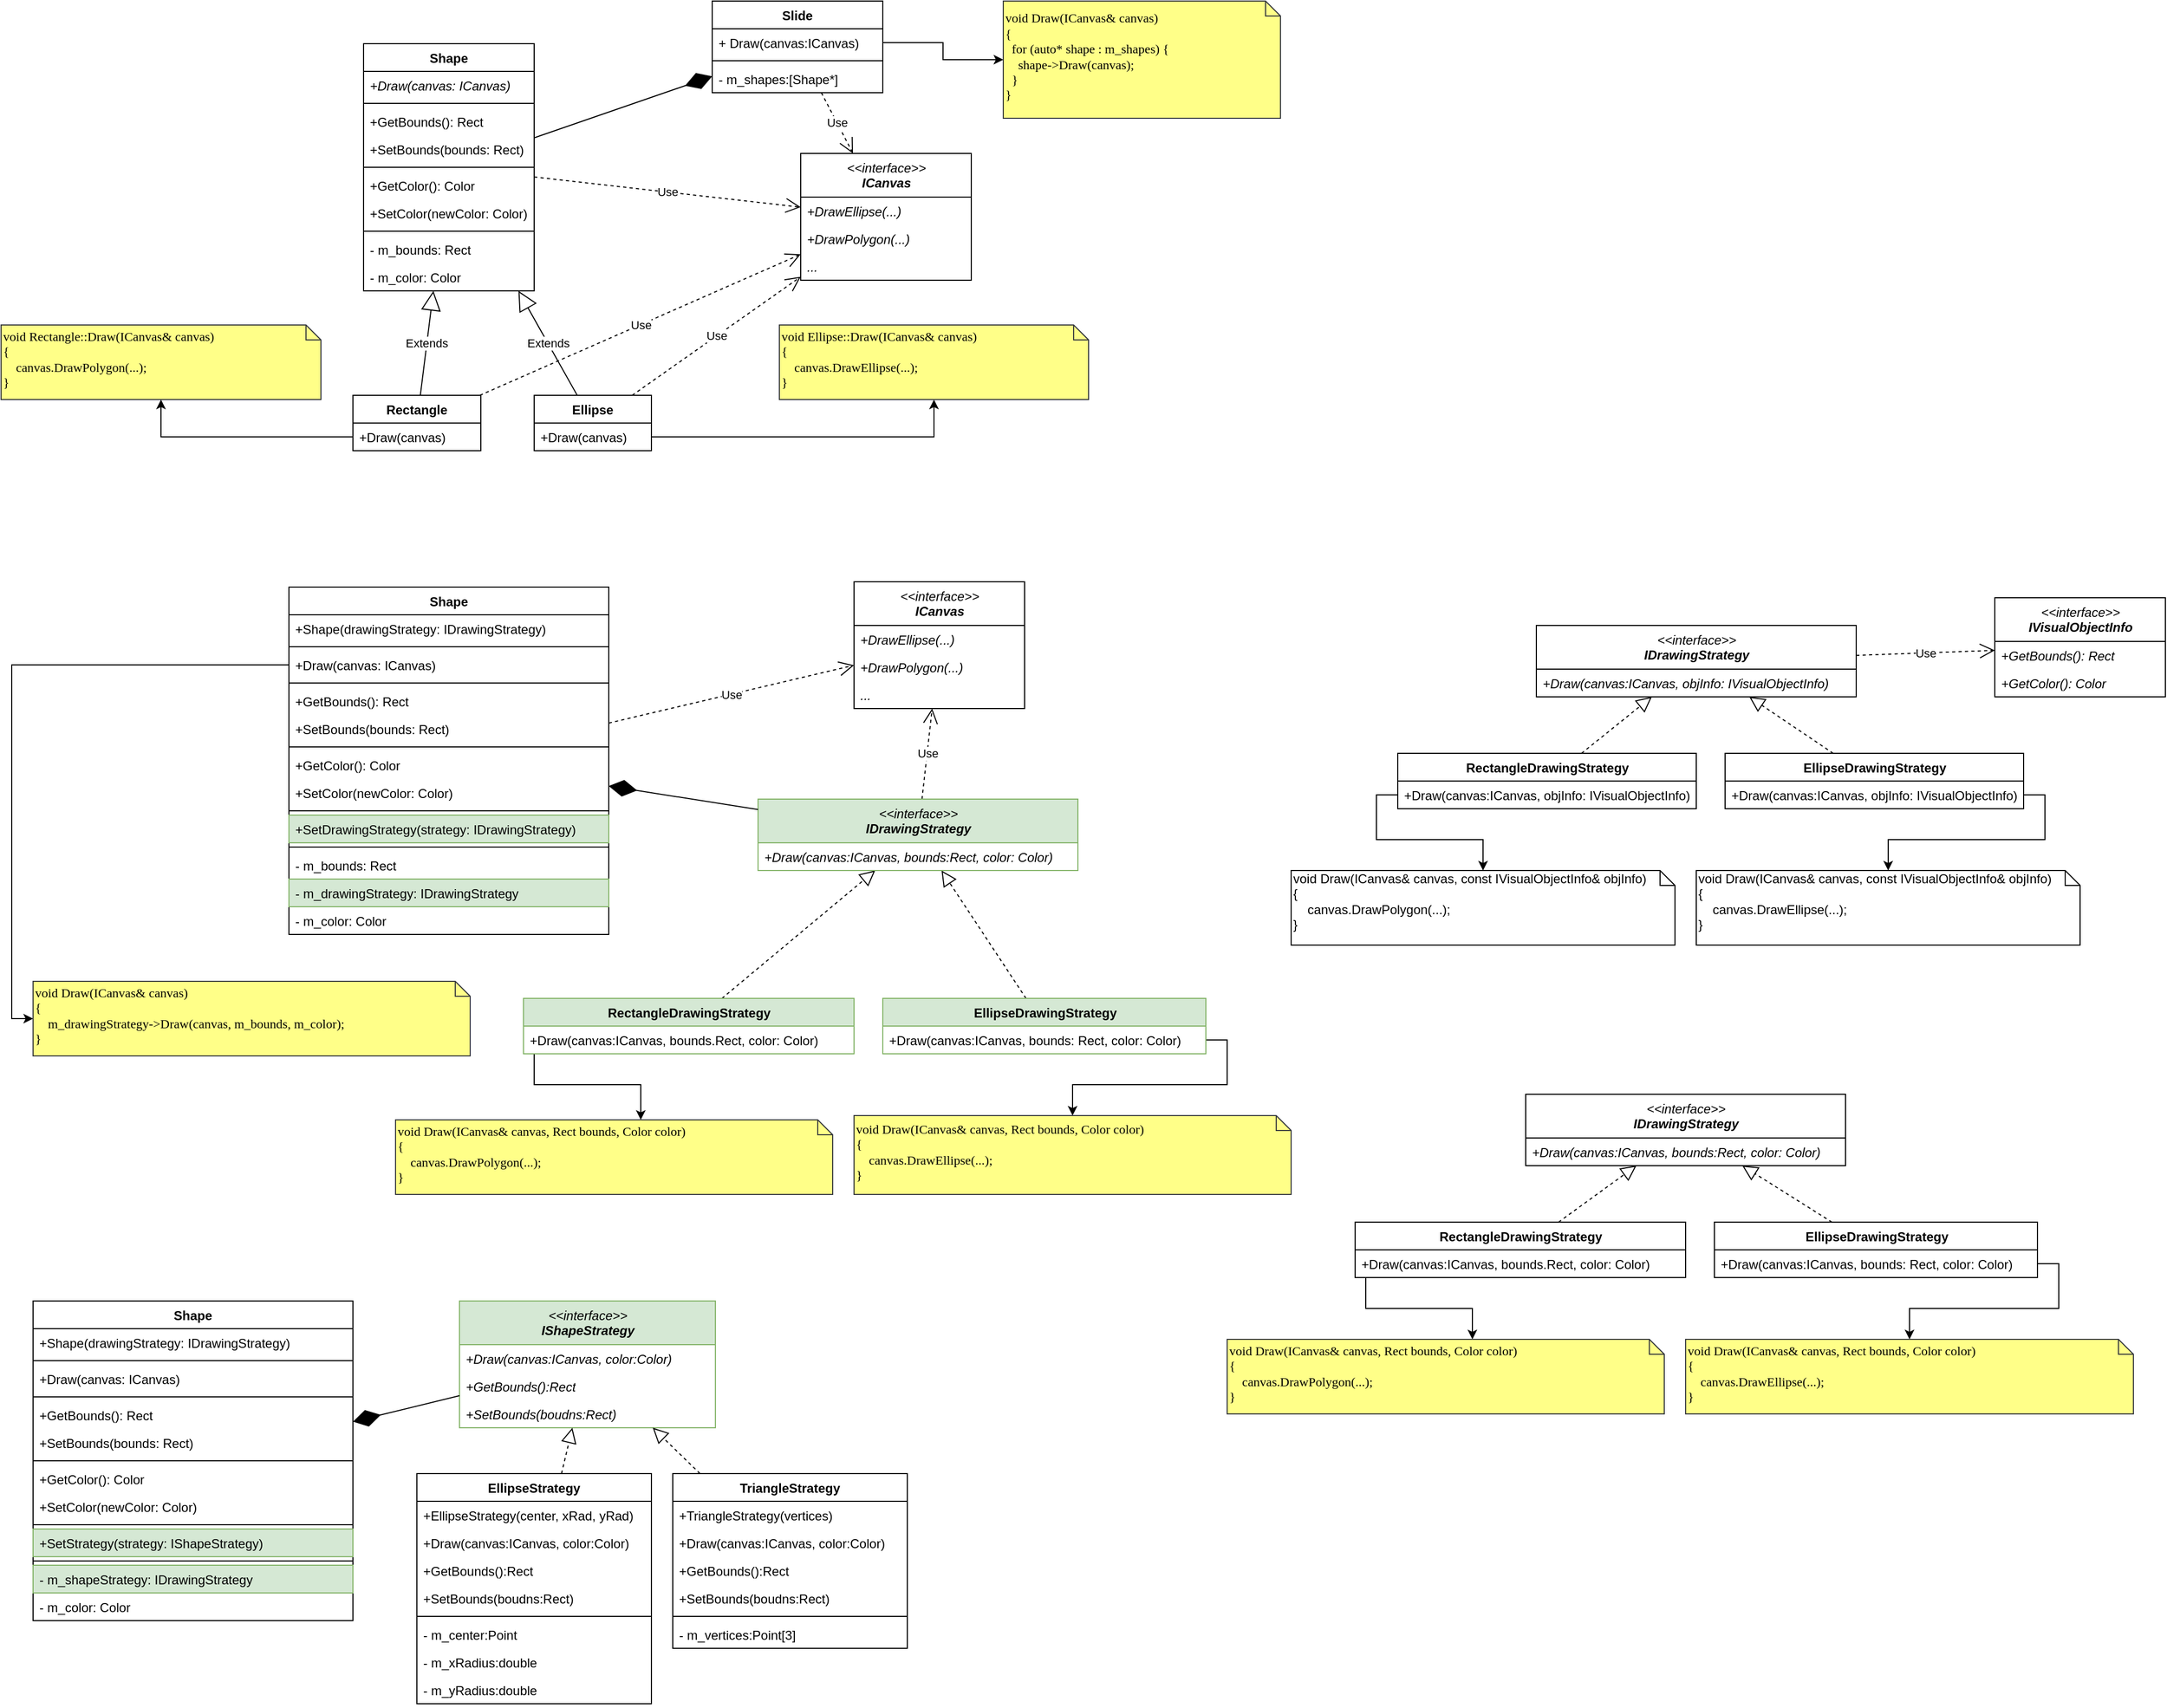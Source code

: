 <mxfile version="27.0.5">
  <diagram id="aNAoFBgYtx0SwfT_OK-K" name="Page-1">
    <mxGraphModel dx="1833" dy="1757" grid="1" gridSize="10" guides="1" tooltips="1" connect="1" arrows="1" fold="1" page="1" pageScale="1" pageWidth="827" pageHeight="1169" math="0" shadow="0">
      <root>
        <mxCell id="0" />
        <mxCell id="1" parent="0" />
        <mxCell id="wwB7rLd3d0XcowF-7yqt-18" value="Extends" style="endArrow=block;endSize=16;endFill=0;html=1;" parent="1" source="wwB7rLd3d0XcowF-7yqt-11" target="wwB7rLd3d0XcowF-7yqt-7" edge="1">
          <mxGeometry width="160" relative="1" as="geometry">
            <mxPoint x="80" y="280" as="sourcePoint" />
            <mxPoint x="240" y="280" as="targetPoint" />
          </mxGeometry>
        </mxCell>
        <mxCell id="wwB7rLd3d0XcowF-7yqt-19" value="Extends" style="endArrow=block;endSize=16;endFill=0;html=1;" parent="1" source="wwB7rLd3d0XcowF-7yqt-15" target="wwB7rLd3d0XcowF-7yqt-7" edge="1">
          <mxGeometry width="160" relative="1" as="geometry">
            <mxPoint x="163.595" y="320" as="sourcePoint" />
            <mxPoint x="207.516" y="236" as="targetPoint" />
          </mxGeometry>
        </mxCell>
        <mxCell id="wwB7rLd3d0XcowF-7yqt-26" value="Use" style="endArrow=open;endSize=12;dashed=1;html=1;" parent="1" source="wwB7rLd3d0XcowF-7yqt-7" target="wwB7rLd3d0XcowF-7yqt-20" edge="1">
          <mxGeometry width="160" relative="1" as="geometry">
            <mxPoint x="360" y="260" as="sourcePoint" />
            <mxPoint x="520" y="260" as="targetPoint" />
          </mxGeometry>
        </mxCell>
        <mxCell id="wwB7rLd3d0XcowF-7yqt-29" value="Use" style="endArrow=open;endSize=12;dashed=1;html=1;" parent="1" source="wwB7rLd3d0XcowF-7yqt-38" target="wwB7rLd3d0XcowF-7yqt-30" edge="1">
          <mxGeometry width="160" relative="1" as="geometry">
            <mxPoint x="350" y="580" as="sourcePoint" />
            <mxPoint x="510" y="580" as="targetPoint" />
          </mxGeometry>
        </mxCell>
        <mxCell id="wwB7rLd3d0XcowF-7yqt-48" style="edgeStyle=orthogonalEdgeStyle;rounded=0;orthogonalLoop=1;jettySize=auto;html=1;" parent="1" source="wwB7rLd3d0XcowF-7yqt-16" target="wwB7rLd3d0XcowF-7yqt-50" edge="1">
          <mxGeometry relative="1" as="geometry">
            <mxPoint x="430" y="300" as="targetPoint" />
          </mxGeometry>
        </mxCell>
        <mxCell id="wwB7rLd3d0XcowF-7yqt-50" value="void Ellipse::Draw(ICanvas&amp;amp; canvas)&lt;br&gt;{&lt;br&gt;&amp;nbsp; &amp;nbsp; canvas.DrawEllipse(...);&lt;br&gt;}" style="shape=note;whiteSpace=wrap;html=1;size=14;verticalAlign=middle;align=left;spacingTop=-6;fillColor=#ffff88;strokeColor=#36393d;fontFamily=Lucida Console;" parent="1" vertex="1">
          <mxGeometry x="420" y="284" width="290" height="70" as="geometry" />
        </mxCell>
        <mxCell id="wwB7rLd3d0XcowF-7yqt-51" value="void Rectangle::Draw(ICanvas&amp;amp; canvas)&lt;br&gt;{&lt;br&gt;&amp;nbsp; &amp;nbsp; canvas.DrawPolygon(...);&lt;br&gt;}" style="shape=note;whiteSpace=wrap;html=1;size=14;verticalAlign=middle;align=left;spacingTop=-6;fillColor=#ffff88;strokeColor=#36393d;fontFamily=Lucida Console;" parent="1" vertex="1">
          <mxGeometry x="-310" y="284" width="300" height="70" as="geometry" />
        </mxCell>
        <mxCell id="wwB7rLd3d0XcowF-7yqt-52" style="edgeStyle=orthogonalEdgeStyle;rounded=0;orthogonalLoop=1;jettySize=auto;html=1;" parent="1" source="wwB7rLd3d0XcowF-7yqt-12" target="wwB7rLd3d0XcowF-7yqt-51" edge="1">
          <mxGeometry relative="1" as="geometry" />
        </mxCell>
        <mxCell id="wwB7rLd3d0XcowF-7yqt-38" value="Shape" style="swimlane;fontStyle=1;align=center;verticalAlign=top;childLayout=stackLayout;horizontal=1;startSize=26;horizontalStack=0;resizeParent=1;resizeParentMax=0;resizeLast=0;collapsible=1;marginBottom=0;" parent="1" vertex="1">
          <mxGeometry x="-40" y="530" width="300" height="326" as="geometry" />
        </mxCell>
        <mxCell id="wwB7rLd3d0XcowF-7yqt-83" value="+Shape(drawingStrategy: IDrawingStrategy)" style="text;strokeColor=none;fillColor=none;align=left;verticalAlign=top;spacingLeft=4;spacingRight=4;overflow=hidden;rotatable=0;points=[[0,0.5],[1,0.5]];portConstraint=eastwest;" parent="wwB7rLd3d0XcowF-7yqt-38" vertex="1">
          <mxGeometry y="26" width="300" height="26" as="geometry" />
        </mxCell>
        <mxCell id="wwB7rLd3d0XcowF-7yqt-84" value="" style="line;strokeWidth=1;fillColor=none;align=left;verticalAlign=middle;spacingTop=-1;spacingLeft=3;spacingRight=3;rotatable=0;labelPosition=right;points=[];portConstraint=eastwest;html=1;" parent="wwB7rLd3d0XcowF-7yqt-38" vertex="1">
          <mxGeometry y="52" width="300" height="8" as="geometry" />
        </mxCell>
        <mxCell id="wwB7rLd3d0XcowF-7yqt-39" value="+Draw(canvas: ICanvas)" style="text;strokeColor=none;fillColor=none;align=left;verticalAlign=top;spacingLeft=4;spacingRight=4;overflow=hidden;rotatable=0;points=[[0,0.5],[1,0.5]];portConstraint=eastwest;fontStyle=0" parent="wwB7rLd3d0XcowF-7yqt-38" vertex="1">
          <mxGeometry y="60" width="300" height="26" as="geometry" />
        </mxCell>
        <mxCell id="wwB7rLd3d0XcowF-7yqt-40" value="" style="line;strokeWidth=1;fillColor=none;align=left;verticalAlign=middle;spacingTop=-1;spacingLeft=3;spacingRight=3;rotatable=0;labelPosition=right;points=[];portConstraint=eastwest;" parent="wwB7rLd3d0XcowF-7yqt-38" vertex="1">
          <mxGeometry y="86" width="300" height="8" as="geometry" />
        </mxCell>
        <mxCell id="wwB7rLd3d0XcowF-7yqt-41" value="+GetBounds(): Rect" style="text;strokeColor=none;fillColor=none;align=left;verticalAlign=top;spacingLeft=4;spacingRight=4;overflow=hidden;rotatable=0;points=[[0,0.5],[1,0.5]];portConstraint=eastwest;" parent="wwB7rLd3d0XcowF-7yqt-38" vertex="1">
          <mxGeometry y="94" width="300" height="26" as="geometry" />
        </mxCell>
        <mxCell id="wwB7rLd3d0XcowF-7yqt-64" value="+SetBounds(bounds: Rect)" style="text;strokeColor=none;fillColor=none;align=left;verticalAlign=top;spacingLeft=4;spacingRight=4;overflow=hidden;rotatable=0;points=[[0,0.5],[1,0.5]];portConstraint=eastwest;" parent="wwB7rLd3d0XcowF-7yqt-38" vertex="1">
          <mxGeometry y="120" width="300" height="26" as="geometry" />
        </mxCell>
        <mxCell id="wwB7rLd3d0XcowF-7yqt-43" value="" style="line;strokeWidth=1;fillColor=none;align=left;verticalAlign=middle;spacingTop=-1;spacingLeft=3;spacingRight=3;rotatable=0;labelPosition=right;points=[];portConstraint=eastwest;" parent="wwB7rLd3d0XcowF-7yqt-38" vertex="1">
          <mxGeometry y="146" width="300" height="8" as="geometry" />
        </mxCell>
        <mxCell id="wwB7rLd3d0XcowF-7yqt-65" value="+GetColor(): Color" style="text;strokeColor=none;fillColor=none;align=left;verticalAlign=top;spacingLeft=4;spacingRight=4;overflow=hidden;rotatable=0;points=[[0,0.5],[1,0.5]];portConstraint=eastwest;" parent="wwB7rLd3d0XcowF-7yqt-38" vertex="1">
          <mxGeometry y="154" width="300" height="26" as="geometry" />
        </mxCell>
        <mxCell id="wwB7rLd3d0XcowF-7yqt-66" value="+SetColor(newColor: Color)" style="text;strokeColor=none;fillColor=none;align=left;verticalAlign=top;spacingLeft=4;spacingRight=4;overflow=hidden;rotatable=0;points=[[0,0.5],[1,0.5]];portConstraint=eastwest;" parent="wwB7rLd3d0XcowF-7yqt-38" vertex="1">
          <mxGeometry y="180" width="300" height="26" as="geometry" />
        </mxCell>
        <mxCell id="wwB7rLd3d0XcowF-7yqt-67" value="" style="line;strokeWidth=1;fillColor=none;align=left;verticalAlign=middle;spacingTop=-1;spacingLeft=3;spacingRight=3;rotatable=0;labelPosition=right;points=[];portConstraint=eastwest;html=1;" parent="wwB7rLd3d0XcowF-7yqt-38" vertex="1">
          <mxGeometry y="206" width="300" height="8" as="geometry" />
        </mxCell>
        <mxCell id="wwB7rLd3d0XcowF-7yqt-42" value="+SetDrawingStrategy(strategy: IDrawingStrategy)" style="text;strokeColor=#82b366;fillColor=#d5e8d4;align=left;verticalAlign=top;spacingLeft=4;spacingRight=4;overflow=hidden;rotatable=0;points=[[0,0.5],[1,0.5]];portConstraint=eastwest;" parent="wwB7rLd3d0XcowF-7yqt-38" vertex="1">
          <mxGeometry y="214" width="300" height="26" as="geometry" />
        </mxCell>
        <mxCell id="wwB7rLd3d0XcowF-7yqt-44" value="" style="line;strokeWidth=1;fillColor=none;align=left;verticalAlign=middle;spacingTop=-1;spacingLeft=3;spacingRight=3;rotatable=0;labelPosition=right;points=[];portConstraint=eastwest;html=1;" parent="wwB7rLd3d0XcowF-7yqt-38" vertex="1">
          <mxGeometry y="240" width="300" height="8" as="geometry" />
        </mxCell>
        <mxCell id="wwB7rLd3d0XcowF-7yqt-58" value="- m_bounds: Rect" style="text;strokeColor=none;fillColor=none;align=left;verticalAlign=top;spacingLeft=4;spacingRight=4;overflow=hidden;rotatable=0;points=[[0,0.5],[1,0.5]];portConstraint=eastwest;" parent="wwB7rLd3d0XcowF-7yqt-38" vertex="1">
          <mxGeometry y="248" width="300" height="26" as="geometry" />
        </mxCell>
        <mxCell id="wwB7rLd3d0XcowF-7yqt-45" value="- m_drawingStrategy: IDrawingStrategy" style="text;strokeColor=#82b366;fillColor=#d5e8d4;align=left;verticalAlign=top;spacingLeft=4;spacingRight=4;overflow=hidden;rotatable=0;points=[[0,0.5],[1,0.5]];portConstraint=eastwest;" parent="wwB7rLd3d0XcowF-7yqt-38" vertex="1">
          <mxGeometry y="274" width="300" height="26" as="geometry" />
        </mxCell>
        <mxCell id="wwB7rLd3d0XcowF-7yqt-77" value="- m_color: Color" style="text;strokeColor=none;fillColor=none;align=left;verticalAlign=top;spacingLeft=4;spacingRight=4;overflow=hidden;rotatable=0;points=[[0,0.5],[1,0.5]];portConstraint=eastwest;" parent="wwB7rLd3d0XcowF-7yqt-38" vertex="1">
          <mxGeometry y="300" width="300" height="26" as="geometry" />
        </mxCell>
        <mxCell id="wwB7rLd3d0XcowF-7yqt-20" value="&lt;i&gt;&lt;span style=&quot;font-weight: normal&quot;&gt;&amp;lt;&amp;lt;interface&amp;gt;&amp;gt;&lt;/span&gt;&lt;br&gt;ICanvas&lt;/i&gt;" style="swimlane;fontStyle=1;align=center;verticalAlign=top;childLayout=stackLayout;horizontal=1;startSize=41;horizontalStack=0;resizeParent=1;resizeParentMax=0;resizeLast=0;collapsible=1;marginBottom=0;html=1;" parent="1" vertex="1">
          <mxGeometry x="440" y="123" width="160" height="119" as="geometry" />
        </mxCell>
        <mxCell id="wwB7rLd3d0XcowF-7yqt-21" value="+DrawEllipse(...)" style="text;strokeColor=none;fillColor=none;align=left;verticalAlign=top;spacingLeft=4;spacingRight=4;overflow=hidden;rotatable=0;points=[[0,0.5],[1,0.5]];portConstraint=eastwest;fontStyle=2" parent="wwB7rLd3d0XcowF-7yqt-20" vertex="1">
          <mxGeometry y="41" width="160" height="26" as="geometry" />
        </mxCell>
        <mxCell id="wwB7rLd3d0XcowF-7yqt-24" value="+DrawPolygon(...)" style="text;strokeColor=none;fillColor=none;align=left;verticalAlign=top;spacingLeft=4;spacingRight=4;overflow=hidden;rotatable=0;points=[[0,0.5],[1,0.5]];portConstraint=eastwest;fontStyle=2" parent="wwB7rLd3d0XcowF-7yqt-20" vertex="1">
          <mxGeometry y="67" width="160" height="26" as="geometry" />
        </mxCell>
        <mxCell id="wwB7rLd3d0XcowF-7yqt-25" value="..." style="text;strokeColor=none;fillColor=none;align=left;verticalAlign=top;spacingLeft=4;spacingRight=4;overflow=hidden;rotatable=0;points=[[0,0.5],[1,0.5]];portConstraint=eastwest;fontStyle=2" parent="wwB7rLd3d0XcowF-7yqt-20" vertex="1">
          <mxGeometry y="93" width="160" height="26" as="geometry" />
        </mxCell>
        <mxCell id="wwB7rLd3d0XcowF-7yqt-7" value="Shape" style="swimlane;fontStyle=1;align=center;verticalAlign=top;childLayout=stackLayout;horizontal=1;startSize=26;horizontalStack=0;resizeParent=1;resizeParentMax=0;resizeLast=0;collapsible=1;marginBottom=0;" parent="1" vertex="1">
          <mxGeometry x="30" y="20" width="160" height="232" as="geometry" />
        </mxCell>
        <mxCell id="wwB7rLd3d0XcowF-7yqt-8" value="+Draw(canvas: ICanvas)" style="text;strokeColor=none;fillColor=none;align=left;verticalAlign=top;spacingLeft=4;spacingRight=4;overflow=hidden;rotatable=0;points=[[0,0.5],[1,0.5]];portConstraint=eastwest;fontStyle=2" parent="wwB7rLd3d0XcowF-7yqt-7" vertex="1">
          <mxGeometry y="26" width="160" height="26" as="geometry" />
        </mxCell>
        <mxCell id="wwB7rLd3d0XcowF-7yqt-9" value="" style="line;strokeWidth=1;fillColor=none;align=left;verticalAlign=middle;spacingTop=-1;spacingLeft=3;spacingRight=3;rotatable=0;labelPosition=right;points=[];portConstraint=eastwest;" parent="wwB7rLd3d0XcowF-7yqt-7" vertex="1">
          <mxGeometry y="52" width="160" height="8" as="geometry" />
        </mxCell>
        <mxCell id="wwB7rLd3d0XcowF-7yqt-10" value="+GetBounds(): Rect" style="text;strokeColor=none;fillColor=none;align=left;verticalAlign=top;spacingLeft=4;spacingRight=4;overflow=hidden;rotatable=0;points=[[0,0.5],[1,0.5]];portConstraint=eastwest;" parent="wwB7rLd3d0XcowF-7yqt-7" vertex="1">
          <mxGeometry y="60" width="160" height="26" as="geometry" />
        </mxCell>
        <mxCell id="wwB7rLd3d0XcowF-7yqt-59" value="+SetBounds(bounds: Rect)" style="text;strokeColor=none;fillColor=none;align=left;verticalAlign=top;spacingLeft=4;spacingRight=4;overflow=hidden;rotatable=0;points=[[0,0.5],[1,0.5]];portConstraint=eastwest;" parent="wwB7rLd3d0XcowF-7yqt-7" vertex="1">
          <mxGeometry y="86" width="160" height="26" as="geometry" />
        </mxCell>
        <mxCell id="wwB7rLd3d0XcowF-7yqt-68" value="" style="line;strokeWidth=1;fillColor=none;align=left;verticalAlign=middle;spacingTop=-1;spacingLeft=3;spacingRight=3;rotatable=0;labelPosition=right;points=[];portConstraint=eastwest;html=1;" parent="wwB7rLd3d0XcowF-7yqt-7" vertex="1">
          <mxGeometry y="112" width="160" height="8" as="geometry" />
        </mxCell>
        <mxCell id="wwB7rLd3d0XcowF-7yqt-60" value="+GetColor(): Color" style="text;strokeColor=none;fillColor=none;align=left;verticalAlign=top;spacingLeft=4;spacingRight=4;overflow=hidden;rotatable=0;points=[[0,0.5],[1,0.5]];portConstraint=eastwest;" parent="wwB7rLd3d0XcowF-7yqt-7" vertex="1">
          <mxGeometry y="120" width="160" height="26" as="geometry" />
        </mxCell>
        <mxCell id="wwB7rLd3d0XcowF-7yqt-63" value="+SetColor(newColor: Color)" style="text;strokeColor=none;fillColor=none;align=left;verticalAlign=top;spacingLeft=4;spacingRight=4;overflow=hidden;rotatable=0;points=[[0,0.5],[1,0.5]];portConstraint=eastwest;" parent="wwB7rLd3d0XcowF-7yqt-7" vertex="1">
          <mxGeometry y="146" width="160" height="26" as="geometry" />
        </mxCell>
        <mxCell id="wwB7rLd3d0XcowF-7yqt-47" value="" style="line;strokeWidth=1;fillColor=none;align=left;verticalAlign=middle;spacingTop=-1;spacingLeft=3;spacingRight=3;rotatable=0;labelPosition=right;points=[];portConstraint=eastwest;html=1;" parent="wwB7rLd3d0XcowF-7yqt-7" vertex="1">
          <mxGeometry y="172" width="160" height="8" as="geometry" />
        </mxCell>
        <mxCell id="wwB7rLd3d0XcowF-7yqt-46" value="- m_bounds: Rect" style="text;strokeColor=none;fillColor=none;align=left;verticalAlign=top;spacingLeft=4;spacingRight=4;overflow=hidden;rotatable=0;points=[[0,0.5],[1,0.5]];portConstraint=eastwest;" parent="wwB7rLd3d0XcowF-7yqt-7" vertex="1">
          <mxGeometry y="180" width="160" height="26" as="geometry" />
        </mxCell>
        <mxCell id="wwB7rLd3d0XcowF-7yqt-62" value="- m_color: Color" style="text;strokeColor=none;fillColor=none;align=left;verticalAlign=top;spacingLeft=4;spacingRight=4;overflow=hidden;rotatable=0;points=[[0,0.5],[1,0.5]];portConstraint=eastwest;" parent="wwB7rLd3d0XcowF-7yqt-7" vertex="1">
          <mxGeometry y="206" width="160" height="26" as="geometry" />
        </mxCell>
        <mxCell id="wwB7rLd3d0XcowF-7yqt-90" value="Use" style="endArrow=open;endSize=12;dashed=1;html=1;" parent="1" source="wwB7rLd3d0XcowF-7yqt-15" target="wwB7rLd3d0XcowF-7yqt-20" edge="1">
          <mxGeometry width="160" relative="1" as="geometry">
            <mxPoint x="290" y="130.222" as="sourcePoint" />
            <mxPoint x="490" y="115.778" as="targetPoint" />
          </mxGeometry>
        </mxCell>
        <mxCell id="wwB7rLd3d0XcowF-7yqt-91" value="Use" style="endArrow=open;endSize=12;dashed=1;html=1;" parent="1" source="wwB7rLd3d0XcowF-7yqt-11" target="wwB7rLd3d0XcowF-7yqt-20" edge="1">
          <mxGeometry width="160" relative="1" as="geometry">
            <mxPoint x="321.88" y="350" as="sourcePoint" />
            <mxPoint x="508.487" y="169.5" as="targetPoint" />
          </mxGeometry>
        </mxCell>
        <mxCell id="wwB7rLd3d0XcowF-7yqt-11" value="Rectangle" style="swimlane;fontStyle=1;align=center;verticalAlign=top;childLayout=stackLayout;horizontal=1;startSize=26;horizontalStack=0;resizeParent=1;resizeParentMax=0;resizeLast=0;collapsible=1;marginBottom=0;" parent="1" vertex="1">
          <mxGeometry x="20" y="350" width="120" height="52" as="geometry" />
        </mxCell>
        <mxCell id="wwB7rLd3d0XcowF-7yqt-12" value="+Draw(canvas)" style="text;strokeColor=none;fillColor=none;align=left;verticalAlign=top;spacingLeft=4;spacingRight=4;overflow=hidden;rotatable=0;points=[[0,0.5],[1,0.5]];portConstraint=eastwest;" parent="wwB7rLd3d0XcowF-7yqt-11" vertex="1">
          <mxGeometry y="26" width="120" height="26" as="geometry" />
        </mxCell>
        <mxCell id="wwB7rLd3d0XcowF-7yqt-15" value="Ellipse" style="swimlane;fontStyle=1;align=center;verticalAlign=top;childLayout=stackLayout;horizontal=1;startSize=26;horizontalStack=0;resizeParent=1;resizeParentMax=0;resizeLast=0;collapsible=1;marginBottom=0;" parent="1" vertex="1">
          <mxGeometry x="190" y="350" width="110" height="52" as="geometry" />
        </mxCell>
        <mxCell id="wwB7rLd3d0XcowF-7yqt-16" value="+Draw(canvas)" style="text;strokeColor=none;fillColor=none;align=left;verticalAlign=top;spacingLeft=4;spacingRight=4;overflow=hidden;rotatable=0;points=[[0,0.5],[1,0.5]];portConstraint=eastwest;" parent="wwB7rLd3d0XcowF-7yqt-15" vertex="1">
          <mxGeometry y="26" width="110" height="26" as="geometry" />
        </mxCell>
        <mxCell id="wwB7rLd3d0XcowF-7yqt-92" value="Use" style="endArrow=open;endSize=12;dashed=1;html=1;" parent="1" source="MGJPy2t_8Esak-aXlX0G-25" target="wwB7rLd3d0XcowF-7yqt-30" edge="1">
          <mxGeometry width="160" relative="1" as="geometry">
            <mxPoint x="537.929" y="720" as="sourcePoint" />
            <mxPoint x="380" y="940" as="targetPoint" />
          </mxGeometry>
        </mxCell>
        <mxCell id="wwB7rLd3d0XcowF-7yqt-98" style="edgeStyle=orthogonalEdgeStyle;rounded=0;orthogonalLoop=1;jettySize=auto;html=1;entryX=0;entryY=0.5;entryDx=0;entryDy=0;entryPerimeter=0;" parent="1" source="wwB7rLd3d0XcowF-7yqt-39" target="wwB7rLd3d0XcowF-7yqt-99" edge="1">
          <mxGeometry relative="1" as="geometry">
            <mxPoint x="-120" y="920" as="targetPoint" />
          </mxGeometry>
        </mxCell>
        <mxCell id="wwB7rLd3d0XcowF-7yqt-99" value="void Draw(ICanvas&amp;amp; canvas)&lt;br&gt;{&lt;br&gt;&amp;nbsp; &amp;nbsp; m_drawingStrategy-&amp;gt;Draw(canvas, m_bounds, m_color);&lt;br&gt;}" style="shape=note;whiteSpace=wrap;html=1;size=14;verticalAlign=middle;align=left;spacingTop=-6;fillColor=#ffff88;strokeColor=#36393d;fontFamily=Lucida Console;" parent="1" vertex="1">
          <mxGeometry x="-280" y="900" width="410" height="70" as="geometry" />
        </mxCell>
        <mxCell id="wwB7rLd3d0XcowF-7yqt-106" value="" style="endArrow=block;dashed=1;endFill=0;endSize=12;html=1;" parent="1" source="wwB7rLd3d0XcowF-7yqt-104" target="wwB7rLd3d0XcowF-7yqt-102" edge="1">
          <mxGeometry width="160" relative="1" as="geometry">
            <mxPoint x="760" y="716" as="sourcePoint" />
            <mxPoint x="920" y="716" as="targetPoint" />
          </mxGeometry>
        </mxCell>
        <mxCell id="wwB7rLd3d0XcowF-7yqt-107" value="" style="endArrow=block;dashed=1;endFill=0;endSize=12;html=1;" parent="1" source="wwB7rLd3d0XcowF-7yqt-100" target="wwB7rLd3d0XcowF-7yqt-102" edge="1">
          <mxGeometry width="160" relative="1" as="geometry">
            <mxPoint x="1174.667" y="736" as="sourcePoint" />
            <mxPoint x="1285.333" y="653" as="targetPoint" />
          </mxGeometry>
        </mxCell>
        <mxCell id="wwB7rLd3d0XcowF-7yqt-108" style="edgeStyle=orthogonalEdgeStyle;rounded=0;orthogonalLoop=1;jettySize=auto;html=1;" parent="1" source="wwB7rLd3d0XcowF-7yqt-101" target="wwB7rLd3d0XcowF-7yqt-111" edge="1">
          <mxGeometry relative="1" as="geometry" />
        </mxCell>
        <mxCell id="wwB7rLd3d0XcowF-7yqt-109" style="edgeStyle=orthogonalEdgeStyle;rounded=0;orthogonalLoop=1;jettySize=auto;html=1;" parent="1" source="wwB7rLd3d0XcowF-7yqt-105" target="wwB7rLd3d0XcowF-7yqt-110" edge="1">
          <mxGeometry relative="1" as="geometry">
            <Array as="points">
              <mxPoint x="980" y="725" />
              <mxPoint x="980" y="767" />
              <mxPoint x="1080" y="767" />
            </Array>
          </mxGeometry>
        </mxCell>
        <mxCell id="wwB7rLd3d0XcowF-7yqt-110" value="void Draw(ICanvas&amp;amp; canvas, const IVisualObjectInfo&amp;amp; objInfo)&lt;br&gt;{&lt;br&gt;&amp;nbsp; &amp;nbsp; canvas.DrawPolygon(...);&lt;br&gt;}" style="shape=note;whiteSpace=wrap;html=1;size=14;verticalAlign=top;align=left;spacingTop=-6;" parent="1" vertex="1">
          <mxGeometry x="900" y="796" width="360" height="70" as="geometry" />
        </mxCell>
        <mxCell id="wwB7rLd3d0XcowF-7yqt-111" value="void Draw(ICanvas&amp;amp; canvas, const IVisualObjectInfo&amp;amp; objInfo)&lt;br&gt;{&lt;br&gt;&amp;nbsp; &amp;nbsp; canvas.DrawEllipse(...);&lt;br&gt;}" style="shape=note;whiteSpace=wrap;html=1;size=14;verticalAlign=top;align=left;spacingTop=-6;" parent="1" vertex="1">
          <mxGeometry x="1280" y="796" width="360" height="70" as="geometry" />
        </mxCell>
        <mxCell id="wwB7rLd3d0XcowF-7yqt-115" value="Use" style="endArrow=open;endSize=12;dashed=1;html=1;" parent="1" source="wwB7rLd3d0XcowF-7yqt-102" target="wwB7rLd3d0XcowF-7yqt-112" edge="1">
          <mxGeometry width="160" relative="1" as="geometry">
            <mxPoint x="1400" y="586" as="sourcePoint" />
            <mxPoint x="1560" y="586" as="targetPoint" />
          </mxGeometry>
        </mxCell>
        <mxCell id="wwB7rLd3d0XcowF-7yqt-100" value="EllipseDrawingStrategy" style="swimlane;fontStyle=1;align=center;verticalAlign=top;childLayout=stackLayout;horizontal=1;startSize=26;horizontalStack=0;resizeParent=1;resizeParentMax=0;resizeLast=0;collapsible=1;marginBottom=0;html=1;" parent="1" vertex="1">
          <mxGeometry x="1307" y="686" width="280" height="52" as="geometry" />
        </mxCell>
        <mxCell id="wwB7rLd3d0XcowF-7yqt-101" value="+Draw(canvas:ICanvas, objInfo: IVisualObjectInfo)" style="text;align=left;verticalAlign=top;spacingLeft=4;spacingRight=4;overflow=hidden;rotatable=0;points=[[0,0.5],[1,0.5]];portConstraint=eastwest;fontStyle=0" parent="wwB7rLd3d0XcowF-7yqt-100" vertex="1">
          <mxGeometry y="26" width="280" height="26" as="geometry" />
        </mxCell>
        <mxCell id="wwB7rLd3d0XcowF-7yqt-102" value="&lt;i&gt;&lt;span style=&quot;font-weight: normal&quot;&gt;&amp;lt;&amp;lt;interface&amp;gt;&amp;gt;&lt;/span&gt;&lt;br&gt;IDrawingStrategy&lt;/i&gt;" style="swimlane;fontStyle=1;align=center;verticalAlign=top;childLayout=stackLayout;horizontal=1;startSize=41;horizontalStack=0;resizeParent=1;resizeParentMax=0;resizeLast=0;collapsible=1;marginBottom=0;html=1;" parent="1" vertex="1">
          <mxGeometry x="1130" y="566" width="300" height="67" as="geometry" />
        </mxCell>
        <mxCell id="wwB7rLd3d0XcowF-7yqt-103" value="+Draw(canvas:ICanvas, objInfo: IVisualObjectInfo)" style="text;align=left;verticalAlign=top;spacingLeft=4;spacingRight=4;overflow=hidden;rotatable=0;points=[[0,0.5],[1,0.5]];portConstraint=eastwest;fontStyle=2" parent="wwB7rLd3d0XcowF-7yqt-102" vertex="1">
          <mxGeometry y="41" width="300" height="26" as="geometry" />
        </mxCell>
        <mxCell id="wwB7rLd3d0XcowF-7yqt-104" value="RectangleDrawingStrategy" style="swimlane;fontStyle=1;align=center;verticalAlign=top;childLayout=stackLayout;horizontal=1;startSize=26;horizontalStack=0;resizeParent=1;resizeParentMax=0;resizeLast=0;collapsible=1;marginBottom=0;html=1;" parent="1" vertex="1">
          <mxGeometry x="1000" y="686" width="280" height="52" as="geometry" />
        </mxCell>
        <mxCell id="wwB7rLd3d0XcowF-7yqt-105" value="+Draw(canvas:ICanvas, objInfo: IVisualObjectInfo)" style="text;align=left;verticalAlign=top;spacingLeft=4;spacingRight=4;overflow=hidden;rotatable=0;points=[[0,0.5],[1,0.5]];portConstraint=eastwest;fontStyle=0" parent="wwB7rLd3d0XcowF-7yqt-104" vertex="1">
          <mxGeometry y="26" width="280" height="26" as="geometry" />
        </mxCell>
        <mxCell id="wwB7rLd3d0XcowF-7yqt-112" value="&lt;i&gt;&lt;span style=&quot;font-weight: normal&quot;&gt;&amp;lt;&amp;lt;interface&amp;gt;&amp;gt;&lt;/span&gt;&lt;br&gt;IVisualObjectInfo&lt;/i&gt;" style="swimlane;fontStyle=1;align=center;verticalAlign=top;childLayout=stackLayout;horizontal=1;startSize=41;horizontalStack=0;resizeParent=1;resizeParentMax=0;resizeLast=0;collapsible=1;marginBottom=0;html=1;" parent="1" vertex="1">
          <mxGeometry x="1560" y="540" width="160" height="93" as="geometry" />
        </mxCell>
        <mxCell id="wwB7rLd3d0XcowF-7yqt-113" value="+GetBounds(): Rect" style="text;align=left;verticalAlign=top;spacingLeft=4;spacingRight=4;overflow=hidden;rotatable=0;points=[[0,0.5],[1,0.5]];portConstraint=eastwest;fontStyle=2" parent="wwB7rLd3d0XcowF-7yqt-112" vertex="1">
          <mxGeometry y="41" width="160" height="26" as="geometry" />
        </mxCell>
        <mxCell id="wwB7rLd3d0XcowF-7yqt-114" value="+GetColor(): Color" style="text;align=left;verticalAlign=top;spacingLeft=4;spacingRight=4;overflow=hidden;rotatable=0;points=[[0,0.5],[1,0.5]];portConstraint=eastwest;fontStyle=2" parent="wwB7rLd3d0XcowF-7yqt-112" vertex="1">
          <mxGeometry y="67" width="160" height="26" as="geometry" />
        </mxCell>
        <mxCell id="wwB7rLd3d0XcowF-7yqt-30" value="&lt;i&gt;&lt;span style=&quot;font-weight: normal&quot;&gt;&amp;lt;&amp;lt;interface&amp;gt;&amp;gt;&lt;/span&gt;&lt;br&gt;ICanvas&lt;/i&gt;" style="swimlane;fontStyle=1;align=center;verticalAlign=top;childLayout=stackLayout;horizontal=1;startSize=41;horizontalStack=0;resizeParent=1;resizeParentMax=0;resizeLast=0;collapsible=1;marginBottom=0;html=1;" parent="1" vertex="1">
          <mxGeometry x="490" y="525" width="160" height="119" as="geometry" />
        </mxCell>
        <mxCell id="wwB7rLd3d0XcowF-7yqt-31" value="+DrawEllipse(...)" style="text;strokeColor=none;fillColor=none;align=left;verticalAlign=top;spacingLeft=4;spacingRight=4;overflow=hidden;rotatable=0;points=[[0,0.5],[1,0.5]];portConstraint=eastwest;fontStyle=2" parent="wwB7rLd3d0XcowF-7yqt-30" vertex="1">
          <mxGeometry y="41" width="160" height="26" as="geometry" />
        </mxCell>
        <mxCell id="wwB7rLd3d0XcowF-7yqt-32" value="+DrawPolygon(...)" style="text;strokeColor=none;fillColor=none;align=left;verticalAlign=top;spacingLeft=4;spacingRight=4;overflow=hidden;rotatable=0;points=[[0,0.5],[1,0.5]];portConstraint=eastwest;fontStyle=2" parent="wwB7rLd3d0XcowF-7yqt-30" vertex="1">
          <mxGeometry y="67" width="160" height="26" as="geometry" />
        </mxCell>
        <mxCell id="wwB7rLd3d0XcowF-7yqt-33" value="..." style="text;strokeColor=none;fillColor=none;align=left;verticalAlign=top;spacingLeft=4;spacingRight=4;overflow=hidden;rotatable=0;points=[[0,0.5],[1,0.5]];portConstraint=eastwest;fontStyle=2" parent="wwB7rLd3d0XcowF-7yqt-30" vertex="1">
          <mxGeometry y="93" width="160" height="26" as="geometry" />
        </mxCell>
        <mxCell id="MGJPy2t_8Esak-aXlX0G-1" value="" style="endArrow=block;dashed=1;endFill=0;endSize=12;html=1;" parent="1" source="MGJPy2t_8Esak-aXlX0G-12" target="MGJPy2t_8Esak-aXlX0G-10" edge="1">
          <mxGeometry width="160" relative="1" as="geometry">
            <mxPoint x="750" y="1156" as="sourcePoint" />
            <mxPoint x="910" y="1156" as="targetPoint" />
          </mxGeometry>
        </mxCell>
        <mxCell id="MGJPy2t_8Esak-aXlX0G-2" value="" style="endArrow=block;dashed=1;endFill=0;endSize=12;html=1;" parent="1" source="MGJPy2t_8Esak-aXlX0G-8" target="MGJPy2t_8Esak-aXlX0G-10" edge="1">
          <mxGeometry width="160" relative="1" as="geometry">
            <mxPoint x="1164.667" y="1176" as="sourcePoint" />
            <mxPoint x="1275.333" y="1093" as="targetPoint" />
          </mxGeometry>
        </mxCell>
        <mxCell id="MGJPy2t_8Esak-aXlX0G-3" style="edgeStyle=orthogonalEdgeStyle;rounded=0;orthogonalLoop=1;jettySize=auto;html=1;" parent="1" source="MGJPy2t_8Esak-aXlX0G-9" target="MGJPy2t_8Esak-aXlX0G-6" edge="1">
          <mxGeometry relative="1" as="geometry" />
        </mxCell>
        <mxCell id="MGJPy2t_8Esak-aXlX0G-4" style="edgeStyle=orthogonalEdgeStyle;rounded=0;orthogonalLoop=1;jettySize=auto;html=1;" parent="1" source="MGJPy2t_8Esak-aXlX0G-13" target="MGJPy2t_8Esak-aXlX0G-5" edge="1">
          <mxGeometry relative="1" as="geometry">
            <Array as="points">
              <mxPoint x="970" y="1165" />
              <mxPoint x="970" y="1207" />
              <mxPoint x="1070" y="1207" />
            </Array>
          </mxGeometry>
        </mxCell>
        <mxCell id="MGJPy2t_8Esak-aXlX0G-5" value="void Draw(ICanvas&amp;amp; canvas, Rect bounds, Color color)&lt;br&gt;{&lt;br&gt;&amp;nbsp; &amp;nbsp; canvas.DrawPolygon(...);&lt;br&gt;}" style="shape=note;whiteSpace=wrap;html=1;size=14;verticalAlign=middle;align=left;spacingTop=-6;fontFamily=Lucida Console;fillColor=#ffff88;strokeColor=#36393d;" parent="1" vertex="1">
          <mxGeometry x="840" y="1236" width="410" height="70" as="geometry" />
        </mxCell>
        <mxCell id="MGJPy2t_8Esak-aXlX0G-6" value="void Draw(ICanvas&amp;amp; canvas, Rect bounds, Color color)&lt;br&gt;{&lt;br&gt;&amp;nbsp; &amp;nbsp; canvas.DrawEllipse(...);&lt;br&gt;}" style="shape=note;whiteSpace=wrap;html=1;size=14;verticalAlign=middle;align=left;spacingTop=-6;fontFamily=Lucida Console;fillColor=#ffff88;strokeColor=#36393d;" parent="1" vertex="1">
          <mxGeometry x="1270" y="1236" width="420" height="70" as="geometry" />
        </mxCell>
        <mxCell id="MGJPy2t_8Esak-aXlX0G-8" value="EllipseDrawingStrategy" style="swimlane;fontStyle=1;align=center;verticalAlign=top;childLayout=stackLayout;horizontal=1;startSize=26;horizontalStack=0;resizeParent=1;resizeParentMax=0;resizeLast=0;collapsible=1;marginBottom=0;html=1;" parent="1" vertex="1">
          <mxGeometry x="1297" y="1126" width="303" height="52" as="geometry" />
        </mxCell>
        <mxCell id="MGJPy2t_8Esak-aXlX0G-9" value="+Draw(canvas:ICanvas, bounds: Rect, color: Color)" style="text;align=left;verticalAlign=top;spacingLeft=4;spacingRight=4;overflow=hidden;rotatable=0;points=[[0,0.5],[1,0.5]];portConstraint=eastwest;fontStyle=0" parent="MGJPy2t_8Esak-aXlX0G-8" vertex="1">
          <mxGeometry y="26" width="303" height="26" as="geometry" />
        </mxCell>
        <mxCell id="MGJPy2t_8Esak-aXlX0G-10" value="&lt;i&gt;&lt;span style=&quot;font-weight: normal&quot;&gt;&amp;lt;&amp;lt;interface&amp;gt;&amp;gt;&lt;/span&gt;&lt;br&gt;IDrawingStrategy&lt;/i&gt;" style="swimlane;fontStyle=1;align=center;verticalAlign=top;childLayout=stackLayout;horizontal=1;startSize=41;horizontalStack=0;resizeParent=1;resizeParentMax=0;resizeLast=0;collapsible=1;marginBottom=0;html=1;" parent="1" vertex="1">
          <mxGeometry x="1120" y="1006" width="300" height="67" as="geometry" />
        </mxCell>
        <mxCell id="MGJPy2t_8Esak-aXlX0G-11" value="+Draw(canvas:ICanvas, bounds:Rect, color: Color)" style="text;align=left;verticalAlign=top;spacingLeft=4;spacingRight=4;overflow=hidden;rotatable=0;points=[[0,0.5],[1,0.5]];portConstraint=eastwest;fontStyle=2" parent="MGJPy2t_8Esak-aXlX0G-10" vertex="1">
          <mxGeometry y="41" width="300" height="26" as="geometry" />
        </mxCell>
        <mxCell id="MGJPy2t_8Esak-aXlX0G-12" value="RectangleDrawingStrategy" style="swimlane;fontStyle=1;align=center;verticalAlign=top;childLayout=stackLayout;horizontal=1;startSize=26;horizontalStack=0;resizeParent=1;resizeParentMax=0;resizeLast=0;collapsible=1;marginBottom=0;html=1;" parent="1" vertex="1">
          <mxGeometry x="960" y="1126" width="310" height="52" as="geometry" />
        </mxCell>
        <mxCell id="MGJPy2t_8Esak-aXlX0G-13" value="+Draw(canvas:ICanvas, bounds.Rect, color: Color)" style="text;align=left;verticalAlign=top;spacingLeft=4;spacingRight=4;overflow=hidden;rotatable=0;points=[[0,0.5],[1,0.5]];portConstraint=eastwest;fontStyle=0" parent="MGJPy2t_8Esak-aXlX0G-12" vertex="1">
          <mxGeometry y="26" width="310" height="26" as="geometry" />
        </mxCell>
        <mxCell id="MGJPy2t_8Esak-aXlX0G-17" value="" style="endArrow=block;dashed=1;endFill=0;endSize=12;html=1;" parent="1" source="MGJPy2t_8Esak-aXlX0G-27" target="MGJPy2t_8Esak-aXlX0G-25" edge="1">
          <mxGeometry width="160" relative="1" as="geometry">
            <mxPoint x="-30" y="946" as="sourcePoint" />
            <mxPoint x="130" y="946" as="targetPoint" />
          </mxGeometry>
        </mxCell>
        <mxCell id="MGJPy2t_8Esak-aXlX0G-18" value="" style="endArrow=block;dashed=1;endFill=0;endSize=12;html=1;" parent="1" source="MGJPy2t_8Esak-aXlX0G-23" target="MGJPy2t_8Esak-aXlX0G-25" edge="1">
          <mxGeometry width="160" relative="1" as="geometry">
            <mxPoint x="384.667" y="966" as="sourcePoint" />
            <mxPoint x="495.333" y="883" as="targetPoint" />
          </mxGeometry>
        </mxCell>
        <mxCell id="MGJPy2t_8Esak-aXlX0G-19" style="edgeStyle=orthogonalEdgeStyle;rounded=0;orthogonalLoop=1;jettySize=auto;html=1;" parent="1" source="MGJPy2t_8Esak-aXlX0G-24" target="MGJPy2t_8Esak-aXlX0G-22" edge="1">
          <mxGeometry relative="1" as="geometry" />
        </mxCell>
        <mxCell id="MGJPy2t_8Esak-aXlX0G-20" style="edgeStyle=orthogonalEdgeStyle;rounded=0;orthogonalLoop=1;jettySize=auto;html=1;" parent="1" source="MGJPy2t_8Esak-aXlX0G-28" target="MGJPy2t_8Esak-aXlX0G-21" edge="1">
          <mxGeometry relative="1" as="geometry">
            <Array as="points">
              <mxPoint x="190" y="955" />
              <mxPoint x="190" y="997" />
              <mxPoint x="290" y="997" />
            </Array>
          </mxGeometry>
        </mxCell>
        <mxCell id="MGJPy2t_8Esak-aXlX0G-21" value="void Draw(ICanvas&amp;amp; canvas, Rect bounds, Color color)&lt;br&gt;{&lt;br&gt;&amp;nbsp; &amp;nbsp; canvas.DrawPolygon(...);&lt;br&gt;}" style="shape=note;whiteSpace=wrap;html=1;size=14;verticalAlign=middle;align=left;spacingTop=-6;fillColor=#ffff88;strokeColor=#36393d;fontFamily=Lucida Console;" parent="1" vertex="1">
          <mxGeometry x="60" y="1030" width="410" height="70" as="geometry" />
        </mxCell>
        <mxCell id="MGJPy2t_8Esak-aXlX0G-22" value="void Draw(ICanvas&amp;amp; canvas, Rect bounds, Color color)&lt;br&gt;{&lt;br&gt;&amp;nbsp; &amp;nbsp; canvas.DrawEllipse(...);&lt;br&gt;}" style="shape=note;whiteSpace=wrap;html=1;size=14;verticalAlign=middle;align=left;spacingTop=-6;fillColor=#ffff88;strokeColor=#36393d;fontFamily=Lucida Console;" parent="1" vertex="1">
          <mxGeometry x="490" y="1026" width="410" height="74" as="geometry" />
        </mxCell>
        <mxCell id="MGJPy2t_8Esak-aXlX0G-23" value="EllipseDrawingStrategy" style="swimlane;fontStyle=1;align=center;verticalAlign=top;childLayout=stackLayout;horizontal=1;startSize=26;horizontalStack=0;resizeParent=1;resizeParentMax=0;resizeLast=0;collapsible=1;marginBottom=0;html=1;fillColor=#d5e8d4;strokeColor=#82b366;" parent="1" vertex="1">
          <mxGeometry x="517" y="916" width="303" height="52" as="geometry" />
        </mxCell>
        <mxCell id="MGJPy2t_8Esak-aXlX0G-24" value="+Draw(canvas:ICanvas, bounds: Rect, color: Color)" style="text;align=left;verticalAlign=top;spacingLeft=4;spacingRight=4;overflow=hidden;rotatable=0;points=[[0,0.5],[1,0.5]];portConstraint=eastwest;fontStyle=0" parent="MGJPy2t_8Esak-aXlX0G-23" vertex="1">
          <mxGeometry y="26" width="303" height="26" as="geometry" />
        </mxCell>
        <mxCell id="MGJPy2t_8Esak-aXlX0G-25" value="&lt;i&gt;&lt;span style=&quot;font-weight: normal&quot;&gt;&amp;lt;&amp;lt;interface&amp;gt;&amp;gt;&lt;/span&gt;&lt;br&gt;IDrawingStrategy&lt;/i&gt;" style="swimlane;fontStyle=1;align=center;verticalAlign=top;childLayout=stackLayout;horizontal=1;startSize=41;horizontalStack=0;resizeParent=1;resizeParentMax=0;resizeLast=0;collapsible=1;marginBottom=0;html=1;fillColor=#d5e8d4;strokeColor=#82b366;" parent="1" vertex="1">
          <mxGeometry x="400" y="729" width="300" height="67" as="geometry" />
        </mxCell>
        <mxCell id="MGJPy2t_8Esak-aXlX0G-26" value="+Draw(canvas:ICanvas, bounds:Rect, color: Color)" style="text;align=left;verticalAlign=top;spacingLeft=4;spacingRight=4;overflow=hidden;rotatable=0;points=[[0,0.5],[1,0.5]];portConstraint=eastwest;fontStyle=2" parent="MGJPy2t_8Esak-aXlX0G-25" vertex="1">
          <mxGeometry y="41" width="300" height="26" as="geometry" />
        </mxCell>
        <mxCell id="MGJPy2t_8Esak-aXlX0G-27" value="RectangleDrawingStrategy" style="swimlane;fontStyle=1;align=center;verticalAlign=top;childLayout=stackLayout;horizontal=1;startSize=26;horizontalStack=0;resizeParent=1;resizeParentMax=0;resizeLast=0;collapsible=1;marginBottom=0;html=1;fillColor=#d5e8d4;strokeColor=#82b366;" parent="1" vertex="1">
          <mxGeometry x="180" y="916" width="310" height="52" as="geometry" />
        </mxCell>
        <mxCell id="MGJPy2t_8Esak-aXlX0G-28" value="+Draw(canvas:ICanvas, bounds.Rect, color: Color)" style="text;align=left;verticalAlign=top;spacingLeft=4;spacingRight=4;overflow=hidden;rotatable=0;points=[[0,0.5],[1,0.5]];portConstraint=eastwest;fontStyle=0" parent="MGJPy2t_8Esak-aXlX0G-27" vertex="1">
          <mxGeometry y="26" width="310" height="26" as="geometry" />
        </mxCell>
        <mxCell id="MGJPy2t_8Esak-aXlX0G-29" value="" style="endArrow=diamondThin;endFill=1;endSize=24;html=1;rounded=0;" parent="1" source="MGJPy2t_8Esak-aXlX0G-25" target="wwB7rLd3d0XcowF-7yqt-38" edge="1">
          <mxGeometry width="160" relative="1" as="geometry">
            <mxPoint x="280" y="750" as="sourcePoint" />
            <mxPoint x="440" y="750" as="targetPoint" />
          </mxGeometry>
        </mxCell>
        <mxCell id="MGJPy2t_8Esak-aXlX0G-30" value="Slide" style="swimlane;fontStyle=1;align=center;verticalAlign=top;childLayout=stackLayout;horizontal=1;startSize=26;horizontalStack=0;resizeParent=1;resizeParentMax=0;resizeLast=0;collapsible=1;marginBottom=0;whiteSpace=wrap;html=1;" parent="1" vertex="1">
          <mxGeometry x="357" y="-20" width="160" height="86" as="geometry" />
        </mxCell>
        <mxCell id="MGJPy2t_8Esak-aXlX0G-35" value="+ Draw(canvas:ICanvas)" style="text;strokeColor=none;fillColor=none;align=left;verticalAlign=top;spacingLeft=4;spacingRight=4;overflow=hidden;rotatable=0;points=[[0,0.5],[1,0.5]];portConstraint=eastwest;whiteSpace=wrap;html=1;" parent="MGJPy2t_8Esak-aXlX0G-30" vertex="1">
          <mxGeometry y="26" width="160" height="26" as="geometry" />
        </mxCell>
        <mxCell id="MGJPy2t_8Esak-aXlX0G-32" value="" style="line;strokeWidth=1;fillColor=none;align=left;verticalAlign=middle;spacingTop=-1;spacingLeft=3;spacingRight=3;rotatable=0;labelPosition=right;points=[];portConstraint=eastwest;strokeColor=inherit;" parent="MGJPy2t_8Esak-aXlX0G-30" vertex="1">
          <mxGeometry y="52" width="160" height="8" as="geometry" />
        </mxCell>
        <mxCell id="MGJPy2t_8Esak-aXlX0G-33" value="- m_shapes:[Shape*]" style="text;strokeColor=none;fillColor=none;align=left;verticalAlign=top;spacingLeft=4;spacingRight=4;overflow=hidden;rotatable=0;points=[[0,0.5],[1,0.5]];portConstraint=eastwest;whiteSpace=wrap;html=1;" parent="MGJPy2t_8Esak-aXlX0G-30" vertex="1">
          <mxGeometry y="60" width="160" height="26" as="geometry" />
        </mxCell>
        <mxCell id="MGJPy2t_8Esak-aXlX0G-34" value="" style="endArrow=diamondThin;endFill=1;endSize=24;html=1;rounded=0;" parent="1" source="wwB7rLd3d0XcowF-7yqt-7" target="MGJPy2t_8Esak-aXlX0G-30" edge="1">
          <mxGeometry width="160" relative="1" as="geometry">
            <mxPoint x="-290" y="230" as="sourcePoint" />
            <mxPoint x="-130" y="230" as="targetPoint" />
          </mxGeometry>
        </mxCell>
        <mxCell id="MGJPy2t_8Esak-aXlX0G-36" value="Use" style="endArrow=open;endSize=12;dashed=1;html=1;rounded=0;" parent="1" source="MGJPy2t_8Esak-aXlX0G-30" target="wwB7rLd3d0XcowF-7yqt-20" edge="1">
          <mxGeometry width="160" relative="1" as="geometry">
            <mxPoint x="660" y="80" as="sourcePoint" />
            <mxPoint x="820" y="80" as="targetPoint" />
          </mxGeometry>
        </mxCell>
        <mxCell id="MGJPy2t_8Esak-aXlX0G-37" value="void Draw(ICanvas&amp;amp; canvas)&lt;br&gt;{&lt;br&gt;&amp;nbsp; for (auto* shape : m_shapes) {&lt;div&gt;&amp;nbsp; &amp;nbsp; shape-&amp;gt;Draw(canvas);&lt;/div&gt;&lt;div&gt;&amp;nbsp; }&lt;br&gt;}&lt;/div&gt;" style="shape=note;whiteSpace=wrap;html=1;size=14;verticalAlign=middle;align=left;spacingTop=-6;fillColor=#ffff88;strokeColor=#36393d;fontFamily=Lucida Console;" parent="1" vertex="1">
          <mxGeometry x="630" y="-20" width="260" height="110" as="geometry" />
        </mxCell>
        <mxCell id="MGJPy2t_8Esak-aXlX0G-38" style="edgeStyle=orthogonalEdgeStyle;rounded=0;orthogonalLoop=1;jettySize=auto;html=1;entryX=0;entryY=0.5;entryDx=0;entryDy=0;entryPerimeter=0;" parent="1" source="MGJPy2t_8Esak-aXlX0G-35" target="MGJPy2t_8Esak-aXlX0G-37" edge="1">
          <mxGeometry relative="1" as="geometry" />
        </mxCell>
        <mxCell id="Bd5nUMI4DjJYG6Nc9AD--1" value="Shape" style="swimlane;fontStyle=1;align=center;verticalAlign=top;childLayout=stackLayout;horizontal=1;startSize=26;horizontalStack=0;resizeParent=1;resizeParentMax=0;resizeLast=0;collapsible=1;marginBottom=0;" vertex="1" parent="1">
          <mxGeometry x="-280" y="1200" width="300" height="300" as="geometry" />
        </mxCell>
        <mxCell id="Bd5nUMI4DjJYG6Nc9AD--2" value="+Shape(drawingStrategy: IDrawingStrategy)" style="text;strokeColor=none;fillColor=none;align=left;verticalAlign=top;spacingLeft=4;spacingRight=4;overflow=hidden;rotatable=0;points=[[0,0.5],[1,0.5]];portConstraint=eastwest;" vertex="1" parent="Bd5nUMI4DjJYG6Nc9AD--1">
          <mxGeometry y="26" width="300" height="26" as="geometry" />
        </mxCell>
        <mxCell id="Bd5nUMI4DjJYG6Nc9AD--3" value="" style="line;strokeWidth=1;fillColor=none;align=left;verticalAlign=middle;spacingTop=-1;spacingLeft=3;spacingRight=3;rotatable=0;labelPosition=right;points=[];portConstraint=eastwest;html=1;" vertex="1" parent="Bd5nUMI4DjJYG6Nc9AD--1">
          <mxGeometry y="52" width="300" height="8" as="geometry" />
        </mxCell>
        <mxCell id="Bd5nUMI4DjJYG6Nc9AD--4" value="+Draw(canvas: ICanvas)" style="text;strokeColor=none;fillColor=none;align=left;verticalAlign=top;spacingLeft=4;spacingRight=4;overflow=hidden;rotatable=0;points=[[0,0.5],[1,0.5]];portConstraint=eastwest;fontStyle=0" vertex="1" parent="Bd5nUMI4DjJYG6Nc9AD--1">
          <mxGeometry y="60" width="300" height="26" as="geometry" />
        </mxCell>
        <mxCell id="Bd5nUMI4DjJYG6Nc9AD--5" value="" style="line;strokeWidth=1;fillColor=none;align=left;verticalAlign=middle;spacingTop=-1;spacingLeft=3;spacingRight=3;rotatable=0;labelPosition=right;points=[];portConstraint=eastwest;" vertex="1" parent="Bd5nUMI4DjJYG6Nc9AD--1">
          <mxGeometry y="86" width="300" height="8" as="geometry" />
        </mxCell>
        <mxCell id="Bd5nUMI4DjJYG6Nc9AD--6" value="+GetBounds(): Rect" style="text;strokeColor=none;fillColor=none;align=left;verticalAlign=top;spacingLeft=4;spacingRight=4;overflow=hidden;rotatable=0;points=[[0,0.5],[1,0.5]];portConstraint=eastwest;" vertex="1" parent="Bd5nUMI4DjJYG6Nc9AD--1">
          <mxGeometry y="94" width="300" height="26" as="geometry" />
        </mxCell>
        <mxCell id="Bd5nUMI4DjJYG6Nc9AD--7" value="+SetBounds(bounds: Rect)" style="text;strokeColor=none;fillColor=none;align=left;verticalAlign=top;spacingLeft=4;spacingRight=4;overflow=hidden;rotatable=0;points=[[0,0.5],[1,0.5]];portConstraint=eastwest;" vertex="1" parent="Bd5nUMI4DjJYG6Nc9AD--1">
          <mxGeometry y="120" width="300" height="26" as="geometry" />
        </mxCell>
        <mxCell id="Bd5nUMI4DjJYG6Nc9AD--8" value="" style="line;strokeWidth=1;fillColor=none;align=left;verticalAlign=middle;spacingTop=-1;spacingLeft=3;spacingRight=3;rotatable=0;labelPosition=right;points=[];portConstraint=eastwest;" vertex="1" parent="Bd5nUMI4DjJYG6Nc9AD--1">
          <mxGeometry y="146" width="300" height="8" as="geometry" />
        </mxCell>
        <mxCell id="Bd5nUMI4DjJYG6Nc9AD--9" value="+GetColor(): Color" style="text;strokeColor=none;fillColor=none;align=left;verticalAlign=top;spacingLeft=4;spacingRight=4;overflow=hidden;rotatable=0;points=[[0,0.5],[1,0.5]];portConstraint=eastwest;" vertex="1" parent="Bd5nUMI4DjJYG6Nc9AD--1">
          <mxGeometry y="154" width="300" height="26" as="geometry" />
        </mxCell>
        <mxCell id="Bd5nUMI4DjJYG6Nc9AD--10" value="+SetColor(newColor: Color)" style="text;strokeColor=none;fillColor=none;align=left;verticalAlign=top;spacingLeft=4;spacingRight=4;overflow=hidden;rotatable=0;points=[[0,0.5],[1,0.5]];portConstraint=eastwest;" vertex="1" parent="Bd5nUMI4DjJYG6Nc9AD--1">
          <mxGeometry y="180" width="300" height="26" as="geometry" />
        </mxCell>
        <mxCell id="Bd5nUMI4DjJYG6Nc9AD--11" value="" style="line;strokeWidth=1;fillColor=none;align=left;verticalAlign=middle;spacingTop=-1;spacingLeft=3;spacingRight=3;rotatable=0;labelPosition=right;points=[];portConstraint=eastwest;html=1;" vertex="1" parent="Bd5nUMI4DjJYG6Nc9AD--1">
          <mxGeometry y="206" width="300" height="8" as="geometry" />
        </mxCell>
        <mxCell id="Bd5nUMI4DjJYG6Nc9AD--12" value="+SetStrategy(strategy: IShapeStrategy)" style="text;strokeColor=#82b366;fillColor=#d5e8d4;align=left;verticalAlign=top;spacingLeft=4;spacingRight=4;overflow=hidden;rotatable=0;points=[[0,0.5],[1,0.5]];portConstraint=eastwest;" vertex="1" parent="Bd5nUMI4DjJYG6Nc9AD--1">
          <mxGeometry y="214" width="300" height="26" as="geometry" />
        </mxCell>
        <mxCell id="Bd5nUMI4DjJYG6Nc9AD--13" value="" style="line;strokeWidth=1;fillColor=none;align=left;verticalAlign=middle;spacingTop=-1;spacingLeft=3;spacingRight=3;rotatable=0;labelPosition=right;points=[];portConstraint=eastwest;html=1;" vertex="1" parent="Bd5nUMI4DjJYG6Nc9AD--1">
          <mxGeometry y="240" width="300" height="8" as="geometry" />
        </mxCell>
        <mxCell id="Bd5nUMI4DjJYG6Nc9AD--15" value="- m_shapeStrategy: IDrawingStrategy" style="text;strokeColor=#82b366;fillColor=#d5e8d4;align=left;verticalAlign=top;spacingLeft=4;spacingRight=4;overflow=hidden;rotatable=0;points=[[0,0.5],[1,0.5]];portConstraint=eastwest;" vertex="1" parent="Bd5nUMI4DjJYG6Nc9AD--1">
          <mxGeometry y="248" width="300" height="26" as="geometry" />
        </mxCell>
        <mxCell id="Bd5nUMI4DjJYG6Nc9AD--16" value="- m_color: Color" style="text;strokeColor=none;fillColor=none;align=left;verticalAlign=top;spacingLeft=4;spacingRight=4;overflow=hidden;rotatable=0;points=[[0,0.5],[1,0.5]];portConstraint=eastwest;" vertex="1" parent="Bd5nUMI4DjJYG6Nc9AD--1">
          <mxGeometry y="274" width="300" height="26" as="geometry" />
        </mxCell>
        <mxCell id="Bd5nUMI4DjJYG6Nc9AD--17" value="&lt;i&gt;&lt;span style=&quot;font-weight: normal&quot;&gt;&amp;lt;&amp;lt;interface&amp;gt;&amp;gt;&lt;/span&gt;&lt;br&gt;IShapeStrategy&lt;/i&gt;" style="swimlane;fontStyle=1;align=center;verticalAlign=top;childLayout=stackLayout;horizontal=1;startSize=41;horizontalStack=0;resizeParent=1;resizeParentMax=0;resizeLast=0;collapsible=1;marginBottom=0;html=1;fillColor=#d5e8d4;strokeColor=#82b366;" vertex="1" parent="1">
          <mxGeometry x="120" y="1200" width="240" height="119" as="geometry" />
        </mxCell>
        <mxCell id="Bd5nUMI4DjJYG6Nc9AD--18" value="+Draw(canvas:ICanvas, color:Color)" style="text;align=left;verticalAlign=top;spacingLeft=4;spacingRight=4;overflow=hidden;rotatable=0;points=[[0,0.5],[1,0.5]];portConstraint=eastwest;fontStyle=2" vertex="1" parent="Bd5nUMI4DjJYG6Nc9AD--17">
          <mxGeometry y="41" width="240" height="26" as="geometry" />
        </mxCell>
        <mxCell id="Bd5nUMI4DjJYG6Nc9AD--39" value="+GetBounds():Rect" style="text;strokeColor=none;fillColor=none;align=left;verticalAlign=top;spacingLeft=4;spacingRight=4;overflow=hidden;rotatable=0;points=[[0,0.5],[1,0.5]];portConstraint=eastwest;whiteSpace=wrap;html=1;fontStyle=2" vertex="1" parent="Bd5nUMI4DjJYG6Nc9AD--17">
          <mxGeometry y="67" width="240" height="26" as="geometry" />
        </mxCell>
        <mxCell id="Bd5nUMI4DjJYG6Nc9AD--40" value="+SetBounds(boudns:Rect)" style="text;strokeColor=none;fillColor=none;align=left;verticalAlign=top;spacingLeft=4;spacingRight=4;overflow=hidden;rotatable=0;points=[[0,0.5],[1,0.5]];portConstraint=eastwest;whiteSpace=wrap;html=1;fontStyle=2" vertex="1" parent="Bd5nUMI4DjJYG6Nc9AD--17">
          <mxGeometry y="93" width="240" height="26" as="geometry" />
        </mxCell>
        <mxCell id="Bd5nUMI4DjJYG6Nc9AD--19" value="EllipseStrategy" style="swimlane;fontStyle=1;align=center;verticalAlign=top;childLayout=stackLayout;horizontal=1;startSize=26;horizontalStack=0;resizeParent=1;resizeParentMax=0;resizeLast=0;collapsible=1;marginBottom=0;whiteSpace=wrap;html=1;" vertex="1" parent="1">
          <mxGeometry x="80" y="1362" width="220" height="216" as="geometry" />
        </mxCell>
        <mxCell id="Bd5nUMI4DjJYG6Nc9AD--37" value="+EllipseStrategy(center, xRad, yRad)" style="text;strokeColor=none;fillColor=none;align=left;verticalAlign=top;spacingLeft=4;spacingRight=4;overflow=hidden;rotatable=0;points=[[0,0.5],[1,0.5]];portConstraint=eastwest;whiteSpace=wrap;html=1;" vertex="1" parent="Bd5nUMI4DjJYG6Nc9AD--19">
          <mxGeometry y="26" width="220" height="26" as="geometry" />
        </mxCell>
        <mxCell id="Bd5nUMI4DjJYG6Nc9AD--35" value="+Draw(canvas:ICanvas, color:Color)" style="text;align=left;verticalAlign=top;spacingLeft=4;spacingRight=4;overflow=hidden;rotatable=0;points=[[0,0.5],[1,0.5]];portConstraint=eastwest;fontStyle=0" vertex="1" parent="Bd5nUMI4DjJYG6Nc9AD--19">
          <mxGeometry y="52" width="220" height="26" as="geometry" />
        </mxCell>
        <mxCell id="Bd5nUMI4DjJYG6Nc9AD--42" value="+GetBounds():Rect" style="text;strokeColor=none;fillColor=none;align=left;verticalAlign=top;spacingLeft=4;spacingRight=4;overflow=hidden;rotatable=0;points=[[0,0.5],[1,0.5]];portConstraint=eastwest;whiteSpace=wrap;html=1;fontStyle=0" vertex="1" parent="Bd5nUMI4DjJYG6Nc9AD--19">
          <mxGeometry y="78" width="220" height="26" as="geometry" />
        </mxCell>
        <mxCell id="Bd5nUMI4DjJYG6Nc9AD--41" value="+SetBounds(boudns:Rect)" style="text;strokeColor=none;fillColor=none;align=left;verticalAlign=top;spacingLeft=4;spacingRight=4;overflow=hidden;rotatable=0;points=[[0,0.5],[1,0.5]];portConstraint=eastwest;whiteSpace=wrap;html=1;fontStyle=0" vertex="1" parent="Bd5nUMI4DjJYG6Nc9AD--19">
          <mxGeometry y="104" width="220" height="26" as="geometry" />
        </mxCell>
        <mxCell id="Bd5nUMI4DjJYG6Nc9AD--21" value="" style="line;strokeWidth=1;fillColor=none;align=left;verticalAlign=middle;spacingTop=-1;spacingLeft=3;spacingRight=3;rotatable=0;labelPosition=right;points=[];portConstraint=eastwest;strokeColor=inherit;" vertex="1" parent="Bd5nUMI4DjJYG6Nc9AD--19">
          <mxGeometry y="130" width="220" height="8" as="geometry" />
        </mxCell>
        <mxCell id="Bd5nUMI4DjJYG6Nc9AD--22" value="- m_center:Point" style="text;strokeColor=none;fillColor=none;align=left;verticalAlign=top;spacingLeft=4;spacingRight=4;overflow=hidden;rotatable=0;points=[[0,0.5],[1,0.5]];portConstraint=eastwest;whiteSpace=wrap;html=1;" vertex="1" parent="Bd5nUMI4DjJYG6Nc9AD--19">
          <mxGeometry y="138" width="220" height="26" as="geometry" />
        </mxCell>
        <mxCell id="Bd5nUMI4DjJYG6Nc9AD--23" value="- m_xRadius:double" style="text;strokeColor=none;fillColor=none;align=left;verticalAlign=top;spacingLeft=4;spacingRight=4;overflow=hidden;rotatable=0;points=[[0,0.5],[1,0.5]];portConstraint=eastwest;whiteSpace=wrap;html=1;" vertex="1" parent="Bd5nUMI4DjJYG6Nc9AD--19">
          <mxGeometry y="164" width="220" height="26" as="geometry" />
        </mxCell>
        <mxCell id="Bd5nUMI4DjJYG6Nc9AD--24" value="- m_yRadius:double" style="text;strokeColor=none;fillColor=none;align=left;verticalAlign=top;spacingLeft=4;spacingRight=4;overflow=hidden;rotatable=0;points=[[0,0.5],[1,0.5]];portConstraint=eastwest;whiteSpace=wrap;html=1;" vertex="1" parent="Bd5nUMI4DjJYG6Nc9AD--19">
          <mxGeometry y="190" width="220" height="26" as="geometry" />
        </mxCell>
        <mxCell id="Bd5nUMI4DjJYG6Nc9AD--26" value="" style="endArrow=diamondThin;endFill=1;endSize=24;html=1;rounded=0;" edge="1" parent="1" source="Bd5nUMI4DjJYG6Nc9AD--17" target="Bd5nUMI4DjJYG6Nc9AD--1">
          <mxGeometry width="160" relative="1" as="geometry">
            <mxPoint x="60" y="1560" as="sourcePoint" />
            <mxPoint x="220" y="1560" as="targetPoint" />
          </mxGeometry>
        </mxCell>
        <mxCell id="Bd5nUMI4DjJYG6Nc9AD--27" value="" style="endArrow=block;dashed=1;endFill=0;endSize=12;html=1;rounded=0;" edge="1" parent="1" source="Bd5nUMI4DjJYG6Nc9AD--19" target="Bd5nUMI4DjJYG6Nc9AD--17">
          <mxGeometry width="160" relative="1" as="geometry">
            <mxPoint x="180" y="1300" as="sourcePoint" />
            <mxPoint x="340" y="1300" as="targetPoint" />
          </mxGeometry>
        </mxCell>
        <mxCell id="Bd5nUMI4DjJYG6Nc9AD--28" value="TriangleStrategy" style="swimlane;fontStyle=1;align=center;verticalAlign=top;childLayout=stackLayout;horizontal=1;startSize=26;horizontalStack=0;resizeParent=1;resizeParentMax=0;resizeLast=0;collapsible=1;marginBottom=0;whiteSpace=wrap;html=1;" vertex="1" parent="1">
          <mxGeometry x="320" y="1362" width="220" height="164" as="geometry" />
        </mxCell>
        <mxCell id="Bd5nUMI4DjJYG6Nc9AD--38" value="+TriangleStrategy&lt;span style=&quot;background-color: transparent; color: light-dark(rgb(0, 0, 0), rgb(255, 255, 255));&quot;&gt;(vertices)&lt;/span&gt;" style="text;strokeColor=none;fillColor=none;align=left;verticalAlign=top;spacingLeft=4;spacingRight=4;overflow=hidden;rotatable=0;points=[[0,0.5],[1,0.5]];portConstraint=eastwest;whiteSpace=wrap;html=1;" vertex="1" parent="Bd5nUMI4DjJYG6Nc9AD--28">
          <mxGeometry y="26" width="220" height="26" as="geometry" />
        </mxCell>
        <mxCell id="Bd5nUMI4DjJYG6Nc9AD--36" value="+Draw(canvas:ICanvas, color:Color)" style="text;align=left;verticalAlign=top;spacingLeft=4;spacingRight=4;overflow=hidden;rotatable=0;points=[[0,0.5],[1,0.5]];portConstraint=eastwest;fontStyle=0" vertex="1" parent="Bd5nUMI4DjJYG6Nc9AD--28">
          <mxGeometry y="52" width="220" height="26" as="geometry" />
        </mxCell>
        <mxCell id="Bd5nUMI4DjJYG6Nc9AD--44" value="+GetBounds():Rect" style="text;strokeColor=none;fillColor=none;align=left;verticalAlign=top;spacingLeft=4;spacingRight=4;overflow=hidden;rotatable=0;points=[[0,0.5],[1,0.5]];portConstraint=eastwest;whiteSpace=wrap;html=1;fontStyle=0" vertex="1" parent="Bd5nUMI4DjJYG6Nc9AD--28">
          <mxGeometry y="78" width="220" height="26" as="geometry" />
        </mxCell>
        <mxCell id="Bd5nUMI4DjJYG6Nc9AD--43" value="+SetBounds(boudns:Rect)" style="text;strokeColor=none;fillColor=none;align=left;verticalAlign=top;spacingLeft=4;spacingRight=4;overflow=hidden;rotatable=0;points=[[0,0.5],[1,0.5]];portConstraint=eastwest;whiteSpace=wrap;html=1;fontStyle=0" vertex="1" parent="Bd5nUMI4DjJYG6Nc9AD--28">
          <mxGeometry y="104" width="220" height="26" as="geometry" />
        </mxCell>
        <mxCell id="Bd5nUMI4DjJYG6Nc9AD--30" value="" style="line;strokeWidth=1;fillColor=none;align=left;verticalAlign=middle;spacingTop=-1;spacingLeft=3;spacingRight=3;rotatable=0;labelPosition=right;points=[];portConstraint=eastwest;strokeColor=inherit;" vertex="1" parent="Bd5nUMI4DjJYG6Nc9AD--28">
          <mxGeometry y="130" width="220" height="8" as="geometry" />
        </mxCell>
        <mxCell id="Bd5nUMI4DjJYG6Nc9AD--31" value="- m_vertices:Point[3]" style="text;strokeColor=none;fillColor=none;align=left;verticalAlign=top;spacingLeft=4;spacingRight=4;overflow=hidden;rotatable=0;points=[[0,0.5],[1,0.5]];portConstraint=eastwest;whiteSpace=wrap;html=1;" vertex="1" parent="Bd5nUMI4DjJYG6Nc9AD--28">
          <mxGeometry y="138" width="220" height="26" as="geometry" />
        </mxCell>
        <mxCell id="Bd5nUMI4DjJYG6Nc9AD--34" value="" style="endArrow=block;dashed=1;endFill=0;endSize=12;html=1;rounded=0;" edge="1" parent="1" source="Bd5nUMI4DjJYG6Nc9AD--28" target="Bd5nUMI4DjJYG6Nc9AD--17">
          <mxGeometry width="160" relative="1" as="geometry">
            <mxPoint x="180" y="1300" as="sourcePoint" />
            <mxPoint x="340" y="1300" as="targetPoint" />
          </mxGeometry>
        </mxCell>
      </root>
    </mxGraphModel>
  </diagram>
</mxfile>
